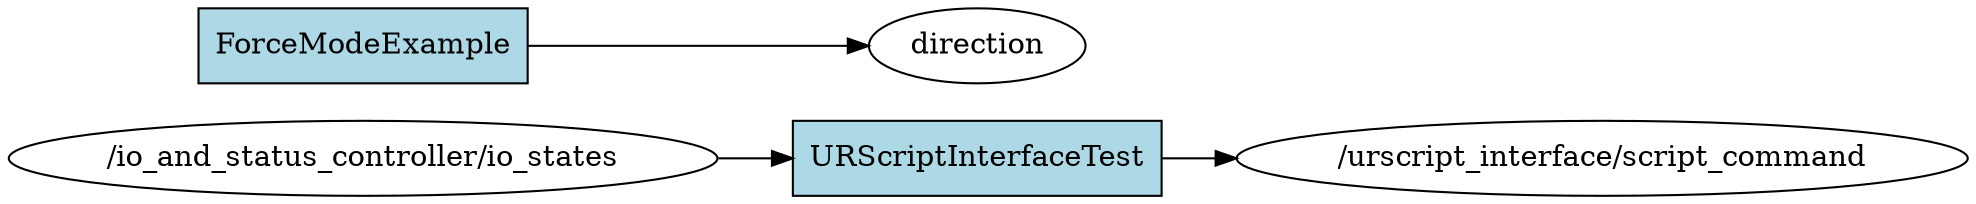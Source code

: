 digraph ROS2_Computation_Graph {
  rankdir=LR;
  node [shape=box, style=filled, fillcolor=lightgray];
  "/urscript_interface/script_command" [shape=ellipse, fillcolor=white];
  "URScriptInterfaceTest" -> "/urscript_interface/script_command";
  "/io_and_status_controller/io_states" [shape=ellipse, fillcolor=white];
  "/io_and_status_controller/io_states" -> "URScriptInterfaceTest";
  "direction" [shape=ellipse, fillcolor=white];
  "ForceModeExample" -> "direction";
  "URScriptInterfaceTest" [shape=box, fillcolor=lightblue];
  "ForceModeExample" [shape=box, fillcolor=lightblue];
}
